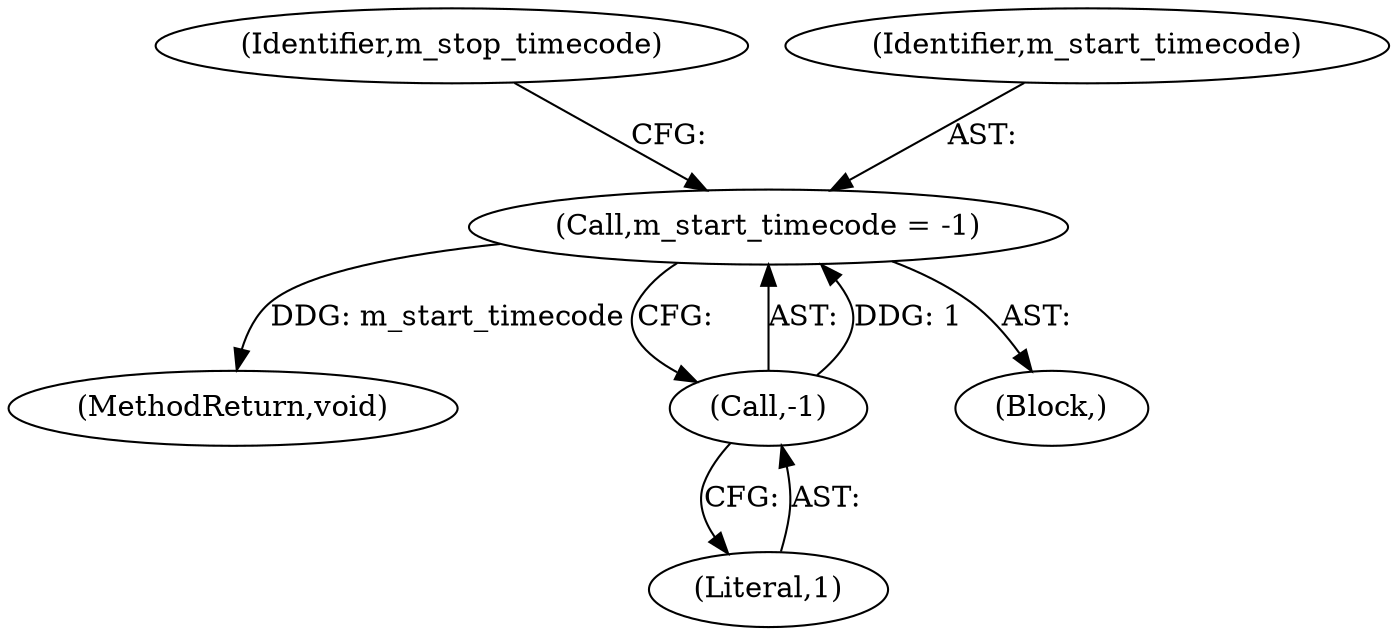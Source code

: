 digraph "1_Android_04839626ed859623901ebd3a5fd483982186b59d_149@del" {
"1000108" [label="(Call,m_start_timecode = -1)"];
"1000110" [label="(Call,-1)"];
"1000125" [label="(MethodReturn,void)"];
"1000111" [label="(Literal,1)"];
"1000108" [label="(Call,m_start_timecode = -1)"];
"1000113" [label="(Identifier,m_stop_timecode)"];
"1000109" [label="(Identifier,m_start_timecode)"];
"1000110" [label="(Call,-1)"];
"1000101" [label="(Block,)"];
"1000108" -> "1000101"  [label="AST: "];
"1000108" -> "1000110"  [label="CFG: "];
"1000109" -> "1000108"  [label="AST: "];
"1000110" -> "1000108"  [label="AST: "];
"1000113" -> "1000108"  [label="CFG: "];
"1000108" -> "1000125"  [label="DDG: m_start_timecode"];
"1000110" -> "1000108"  [label="DDG: 1"];
"1000110" -> "1000111"  [label="CFG: "];
"1000111" -> "1000110"  [label="AST: "];
}
